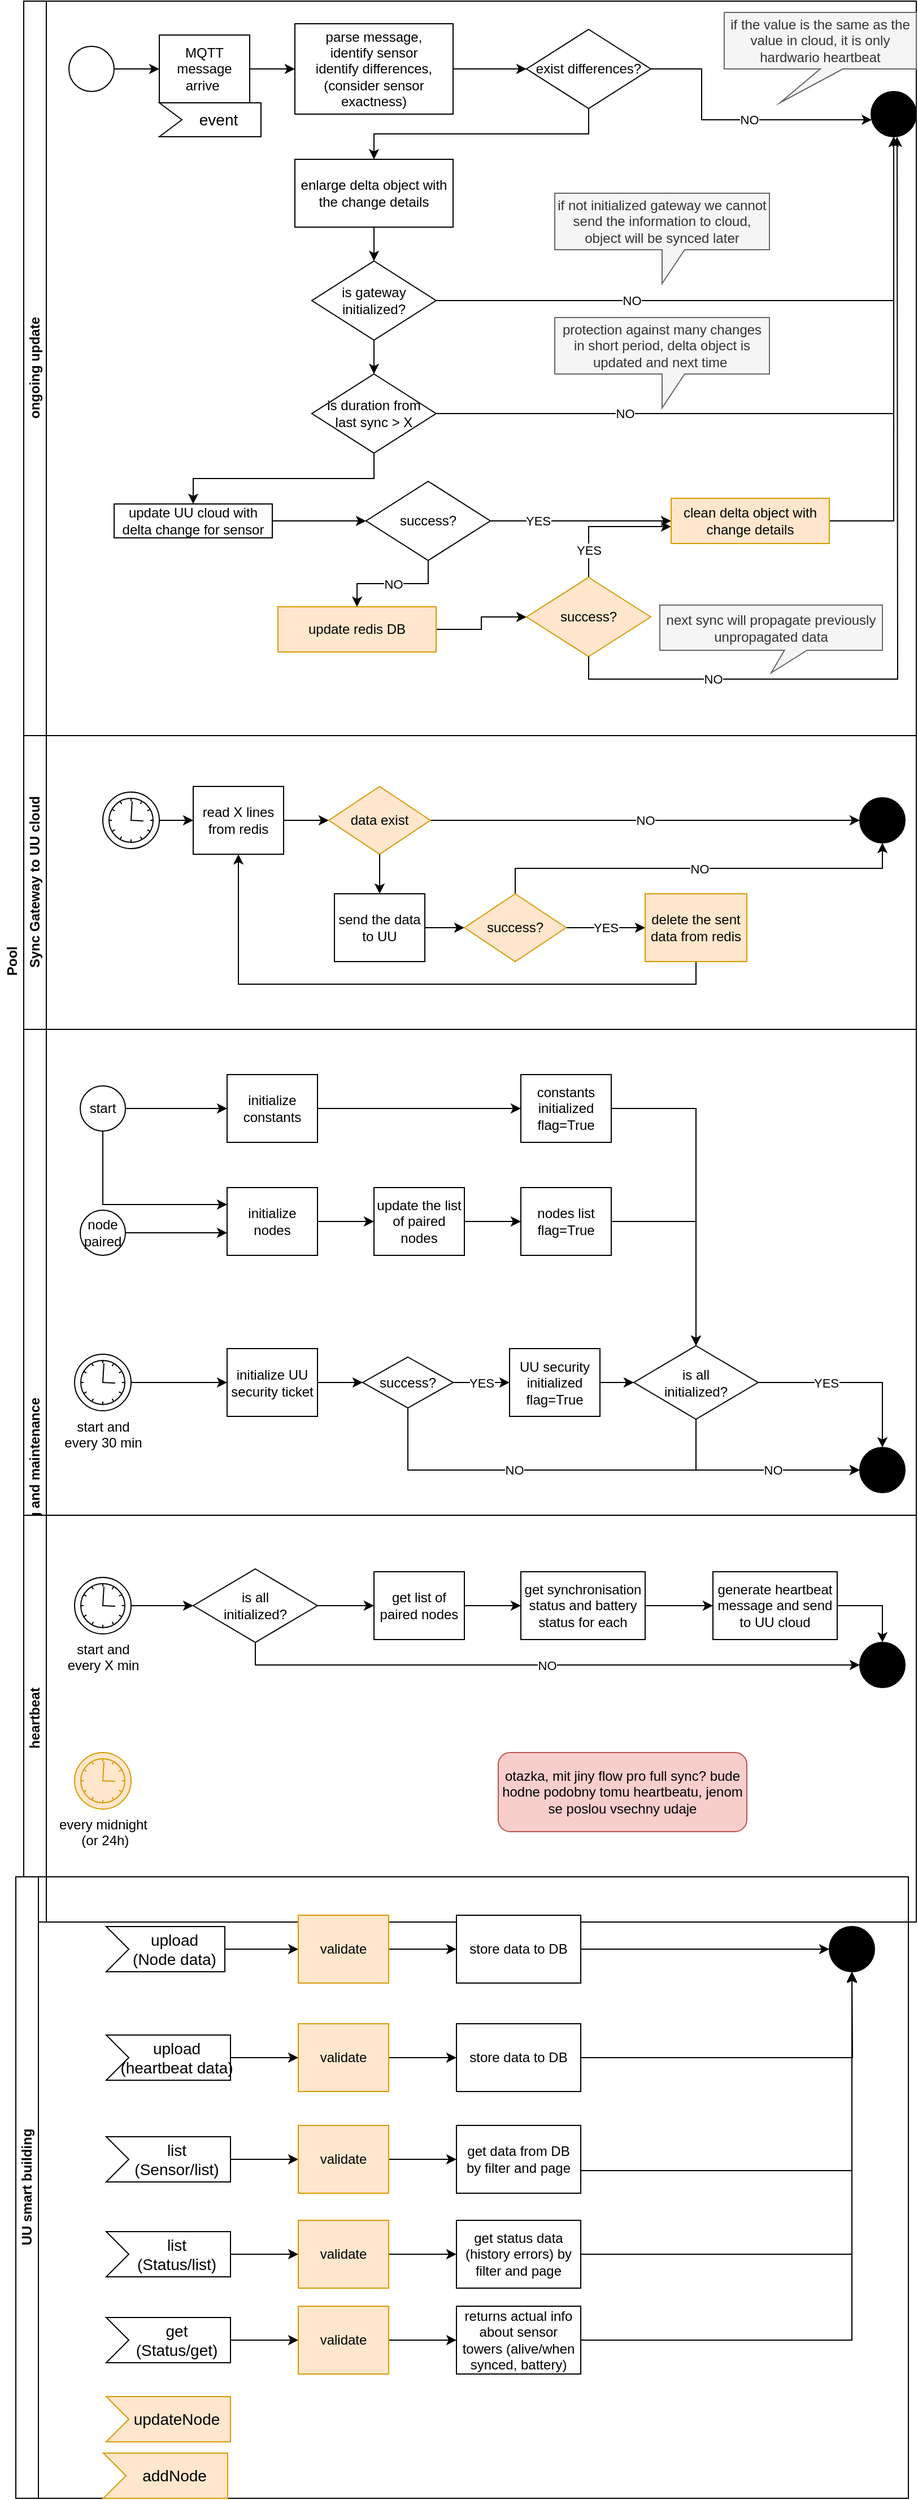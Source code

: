 <mxfile version="14.2.9" type="github">
  <diagram id="prtHgNgQTEPvFCAcTncT" name="Page-1">
    <mxGraphModel dx="1038" dy="523" grid="1" gridSize="10" guides="1" tooltips="1" connect="1" arrows="1" fold="1" page="1" pageScale="1" pageWidth="827" pageHeight="1169" math="0" shadow="0">
      <root>
        <mxCell id="0" />
        <mxCell id="1" parent="0" />
        <mxCell id="dNxyNK7c78bLwvsdeMH5-19" value="Pool" style="swimlane;html=1;childLayout=stackLayout;resizeParent=1;resizeParentMax=0;horizontal=0;startSize=20;horizontalStack=0;strokeColor=#FFFFFF;" parent="1" vertex="1">
          <mxGeometry x="17" y="50" width="810" height="1700" as="geometry" />
        </mxCell>
        <mxCell id="dNxyNK7c78bLwvsdeMH5-20" value="ongoing update" style="swimlane;html=1;startSize=20;horizontal=0;" parent="dNxyNK7c78bLwvsdeMH5-19" vertex="1">
          <mxGeometry x="20" width="790" height="650" as="geometry" />
        </mxCell>
        <mxCell id="dNxyNK7c78bLwvsdeMH5-25" value="" style="edgeStyle=orthogonalEdgeStyle;rounded=0;orthogonalLoop=1;jettySize=auto;html=1;" parent="dNxyNK7c78bLwvsdeMH5-20" source="dNxyNK7c78bLwvsdeMH5-23" target="dNxyNK7c78bLwvsdeMH5-24" edge="1">
          <mxGeometry relative="1" as="geometry" />
        </mxCell>
        <mxCell id="dNxyNK7c78bLwvsdeMH5-23" value="" style="ellipse;whiteSpace=wrap;html=1;" parent="dNxyNK7c78bLwvsdeMH5-20" vertex="1">
          <mxGeometry x="40" y="40" width="40" height="40" as="geometry" />
        </mxCell>
        <mxCell id="5jJIfaY8_o4qzD2Jh06x-11" style="edgeStyle=orthogonalEdgeStyle;rounded=0;orthogonalLoop=1;jettySize=auto;html=1;exitX=1;exitY=0.5;exitDx=0;exitDy=0;entryX=0;entryY=0.5;entryDx=0;entryDy=0;" parent="dNxyNK7c78bLwvsdeMH5-20" source="dNxyNK7c78bLwvsdeMH5-24" target="5jJIfaY8_o4qzD2Jh06x-4" edge="1">
          <mxGeometry relative="1" as="geometry" />
        </mxCell>
        <mxCell id="dNxyNK7c78bLwvsdeMH5-24" value="MQTT message arrive&amp;nbsp;" style="rounded=0;whiteSpace=wrap;html=1;fontFamily=Helvetica;fontSize=12;fontColor=#000000;align=center;" parent="dNxyNK7c78bLwvsdeMH5-20" vertex="1">
          <mxGeometry x="120" y="30" width="80" height="60" as="geometry" />
        </mxCell>
        <mxCell id="dNxyNK7c78bLwvsdeMH5-32" value="" style="ellipse;whiteSpace=wrap;html=1;fillColor=#000000;" parent="dNxyNK7c78bLwvsdeMH5-20" vertex="1">
          <mxGeometry x="750" y="80" width="40" height="40" as="geometry" />
        </mxCell>
        <mxCell id="5jJIfaY8_o4qzD2Jh06x-6" style="edgeStyle=orthogonalEdgeStyle;rounded=0;orthogonalLoop=1;jettySize=auto;html=1;exitX=1;exitY=0.5;exitDx=0;exitDy=0;entryX=0;entryY=0.5;entryDx=0;entryDy=0;" parent="dNxyNK7c78bLwvsdeMH5-20" source="5jJIfaY8_o4qzD2Jh06x-4" target="5jJIfaY8_o4qzD2Jh06x-5" edge="1">
          <mxGeometry relative="1" as="geometry" />
        </mxCell>
        <mxCell id="5jJIfaY8_o4qzD2Jh06x-4" value="parse message, &lt;br&gt;identify sensor&lt;br&gt;identify differences,&lt;br&gt;(consider sensor exactness)" style="rounded=0;whiteSpace=wrap;html=1;fontFamily=Helvetica;fontSize=12;fontColor=#000000;align=center;" parent="dNxyNK7c78bLwvsdeMH5-20" vertex="1">
          <mxGeometry x="240" y="20" width="140" height="80" as="geometry" />
        </mxCell>
        <mxCell id="5jJIfaY8_o4qzD2Jh06x-8" style="edgeStyle=orthogonalEdgeStyle;rounded=0;orthogonalLoop=1;jettySize=auto;html=1;exitX=1;exitY=0.5;exitDx=0;exitDy=0;" parent="dNxyNK7c78bLwvsdeMH5-20" source="5jJIfaY8_o4qzD2Jh06x-5" target="dNxyNK7c78bLwvsdeMH5-32" edge="1">
          <mxGeometry relative="1" as="geometry">
            <Array as="points">
              <mxPoint x="600" y="60" />
              <mxPoint x="600" y="105" />
            </Array>
          </mxGeometry>
        </mxCell>
        <mxCell id="5jJIfaY8_o4qzD2Jh06x-9" value="NO" style="edgeLabel;html=1;align=center;verticalAlign=middle;resizable=0;points=[];" parent="5jJIfaY8_o4qzD2Jh06x-8" vertex="1" connectable="0">
          <mxGeometry x="-0.146" y="-1" relative="1" as="geometry">
            <mxPoint x="29" y="-1" as="offset" />
          </mxGeometry>
        </mxCell>
        <mxCell id="5jJIfaY8_o4qzD2Jh06x-24" style="edgeStyle=orthogonalEdgeStyle;rounded=0;orthogonalLoop=1;jettySize=auto;html=1;exitX=0.5;exitY=1;exitDx=0;exitDy=0;" parent="dNxyNK7c78bLwvsdeMH5-20" source="5jJIfaY8_o4qzD2Jh06x-5" target="5jJIfaY8_o4qzD2Jh06x-23" edge="1">
          <mxGeometry relative="1" as="geometry" />
        </mxCell>
        <mxCell id="5jJIfaY8_o4qzD2Jh06x-5" value="exist differences?" style="rhombus;whiteSpace=wrap;html=1;fontFamily=Helvetica;fontSize=12;fontColor=#000000;align=center;" parent="dNxyNK7c78bLwvsdeMH5-20" vertex="1">
          <mxGeometry x="445" y="25" width="110" height="70" as="geometry" />
        </mxCell>
        <mxCell id="5jJIfaY8_o4qzD2Jh06x-27" style="edgeStyle=orthogonalEdgeStyle;rounded=0;orthogonalLoop=1;jettySize=auto;html=1;exitX=0.5;exitY=1;exitDx=0;exitDy=0;entryX=0.5;entryY=0;entryDx=0;entryDy=0;" parent="dNxyNK7c78bLwvsdeMH5-20" source="5jJIfaY8_o4qzD2Jh06x-23" target="5jJIfaY8_o4qzD2Jh06x-25" edge="1">
          <mxGeometry relative="1" as="geometry" />
        </mxCell>
        <mxCell id="5jJIfaY8_o4qzD2Jh06x-23" value="enlarge delta object with the change details" style="rounded=0;whiteSpace=wrap;html=1;fontFamily=Helvetica;fontSize=12;fontColor=#000000;align=center;" parent="dNxyNK7c78bLwvsdeMH5-20" vertex="1">
          <mxGeometry x="240" y="140" width="140" height="60" as="geometry" />
        </mxCell>
        <mxCell id="5jJIfaY8_o4qzD2Jh06x-26" value="NO" style="edgeStyle=orthogonalEdgeStyle;rounded=0;orthogonalLoop=1;jettySize=auto;html=1;exitX=1;exitY=0.5;exitDx=0;exitDy=0;entryX=0.5;entryY=1;entryDx=0;entryDy=0;" parent="dNxyNK7c78bLwvsdeMH5-20" source="5jJIfaY8_o4qzD2Jh06x-25" target="dNxyNK7c78bLwvsdeMH5-32" edge="1">
          <mxGeometry x="-0.371" relative="1" as="geometry">
            <mxPoint as="offset" />
            <Array as="points">
              <mxPoint x="770" y="265" />
              <mxPoint x="770" y="125" />
            </Array>
          </mxGeometry>
        </mxCell>
        <mxCell id="5jJIfaY8_o4qzD2Jh06x-30" style="edgeStyle=orthogonalEdgeStyle;rounded=0;orthogonalLoop=1;jettySize=auto;html=1;exitX=0.5;exitY=1;exitDx=0;exitDy=0;entryX=0.5;entryY=0;entryDx=0;entryDy=0;" parent="dNxyNK7c78bLwvsdeMH5-20" source="5jJIfaY8_o4qzD2Jh06x-25" target="5jJIfaY8_o4qzD2Jh06x-28" edge="1">
          <mxGeometry relative="1" as="geometry" />
        </mxCell>
        <mxCell id="5jJIfaY8_o4qzD2Jh06x-25" value="is gateway initialized?" style="rhombus;whiteSpace=wrap;html=1;fontFamily=Helvetica;fontSize=12;fontColor=#000000;align=center;" parent="dNxyNK7c78bLwvsdeMH5-20" vertex="1">
          <mxGeometry x="255" y="230" width="110" height="70" as="geometry" />
        </mxCell>
        <mxCell id="5jJIfaY8_o4qzD2Jh06x-29" value="NO" style="edgeStyle=orthogonalEdgeStyle;rounded=0;orthogonalLoop=1;jettySize=auto;html=1;exitX=1;exitY=0.5;exitDx=0;exitDy=0;entryX=0.5;entryY=1;entryDx=0;entryDy=0;" parent="dNxyNK7c78bLwvsdeMH5-20" source="5jJIfaY8_o4qzD2Jh06x-28" target="dNxyNK7c78bLwvsdeMH5-32" edge="1">
          <mxGeometry x="-0.486" relative="1" as="geometry">
            <mxPoint as="offset" />
            <Array as="points">
              <mxPoint x="770" y="365" />
              <mxPoint x="770" y="125" />
            </Array>
          </mxGeometry>
        </mxCell>
        <mxCell id="5jJIfaY8_o4qzD2Jh06x-35" style="edgeStyle=orthogonalEdgeStyle;rounded=0;orthogonalLoop=1;jettySize=auto;html=1;exitX=0.5;exitY=1;exitDx=0;exitDy=0;entryX=0.5;entryY=0;entryDx=0;entryDy=0;" parent="dNxyNK7c78bLwvsdeMH5-20" source="5jJIfaY8_o4qzD2Jh06x-28" target="4CfnA9oRZXm0BefGSMJ0-161" edge="1">
          <mxGeometry relative="1" as="geometry" />
        </mxCell>
        <mxCell id="5jJIfaY8_o4qzD2Jh06x-28" value="is duration from &lt;br&gt;last sync &amp;gt; X" style="rhombus;whiteSpace=wrap;html=1;fontFamily=Helvetica;fontSize=12;fontColor=#000000;align=center;" parent="dNxyNK7c78bLwvsdeMH5-20" vertex="1">
          <mxGeometry x="255" y="330" width="110" height="70" as="geometry" />
        </mxCell>
        <mxCell id="5jJIfaY8_o4qzD2Jh06x-31" value="if not initialized gateway we cannot send the information to cloud, object will be synced later" style="shape=callout;whiteSpace=wrap;html=1;perimeter=calloutPerimeter;fillColor=#f5f5f5;strokeColor=#666666;fontColor=#333333;" parent="dNxyNK7c78bLwvsdeMH5-20" vertex="1">
          <mxGeometry x="470" y="170" width="190" height="80" as="geometry" />
        </mxCell>
        <mxCell id="5jJIfaY8_o4qzD2Jh06x-32" value="if the value is the same as the value in cloud, it is only hardwario heartbeat" style="shape=callout;whiteSpace=wrap;html=1;perimeter=calloutPerimeter;fillColor=#f5f5f5;position2=0.29;strokeColor=#666666;fontColor=#333333;" parent="dNxyNK7c78bLwvsdeMH5-20" vertex="1">
          <mxGeometry x="620" y="10" width="170" height="80" as="geometry" />
        </mxCell>
        <mxCell id="5jJIfaY8_o4qzD2Jh06x-33" value="protection against many changes in short period, delta object is updated and next time&amp;nbsp;" style="shape=callout;whiteSpace=wrap;html=1;perimeter=calloutPerimeter;fillColor=#f5f5f5;strokeColor=#666666;fontColor=#333333;" parent="dNxyNK7c78bLwvsdeMH5-20" vertex="1">
          <mxGeometry x="470" y="280" width="190" height="80" as="geometry" />
        </mxCell>
        <mxCell id="4CfnA9oRZXm0BefGSMJ0-2" style="edgeStyle=orthogonalEdgeStyle;rounded=0;orthogonalLoop=1;jettySize=auto;html=1;exitX=1;exitY=0.5;exitDx=0;exitDy=0;entryX=0;entryY=0.5;entryDx=0;entryDy=0;" edge="1" parent="dNxyNK7c78bLwvsdeMH5-20" source="5jJIfaY8_o4qzD2Jh06x-34" target="4CfnA9oRZXm0BefGSMJ0-1">
          <mxGeometry relative="1" as="geometry" />
        </mxCell>
        <mxCell id="5jJIfaY8_o4qzD2Jh06x-34" value="update redis DB" style="rounded=0;whiteSpace=wrap;html=1;fontFamily=Helvetica;fontSize=12;align=center;fillColor=#ffe6cc;strokeColor=#d79b00;" parent="dNxyNK7c78bLwvsdeMH5-20" vertex="1">
          <mxGeometry x="225" y="536" width="140" height="40" as="geometry" />
        </mxCell>
        <mxCell id="4CfnA9oRZXm0BefGSMJ0-7" value="YES" style="edgeStyle=orthogonalEdgeStyle;rounded=0;orthogonalLoop=1;jettySize=auto;html=1;exitX=0.5;exitY=1;exitDx=0;exitDy=0;" edge="1" parent="dNxyNK7c78bLwvsdeMH5-20" source="4CfnA9oRZXm0BefGSMJ0-1" target="4CfnA9oRZXm0BefGSMJ0-4">
          <mxGeometry relative="1" as="geometry">
            <Array as="points">
              <mxPoint x="500" y="465" />
            </Array>
          </mxGeometry>
        </mxCell>
        <mxCell id="4CfnA9oRZXm0BefGSMJ0-1" value="success?" style="rhombus;whiteSpace=wrap;html=1;fontFamily=Helvetica;fontSize=12;align=center;fillColor=#ffe6cc;strokeColor=#d79b00;" vertex="1" parent="dNxyNK7c78bLwvsdeMH5-20">
          <mxGeometry x="445" y="510" width="110" height="70" as="geometry" />
        </mxCell>
        <mxCell id="4CfnA9oRZXm0BefGSMJ0-125" value="event" style="html=1;shape=mxgraph.infographic.ribbonSimple;notch1=20;notch2=0;align=center;verticalAlign=middle;fontSize=14;fontStyle=0;fillColor=#FFFFFF;flipH=0;spacingRight=0;spacingLeft=14;" vertex="1" parent="dNxyNK7c78bLwvsdeMH5-20">
          <mxGeometry x="120" y="90" width="90" height="30" as="geometry" />
        </mxCell>
        <mxCell id="4CfnA9oRZXm0BefGSMJ0-164" style="edgeStyle=orthogonalEdgeStyle;rounded=0;orthogonalLoop=1;jettySize=auto;html=1;exitX=1;exitY=0.5;exitDx=0;exitDy=0;" edge="1" parent="dNxyNK7c78bLwvsdeMH5-20" source="4CfnA9oRZXm0BefGSMJ0-161" target="4CfnA9oRZXm0BefGSMJ0-162">
          <mxGeometry relative="1" as="geometry" />
        </mxCell>
        <mxCell id="4CfnA9oRZXm0BefGSMJ0-161" value="update UU cloud with delta change for sensor" style="rounded=0;whiteSpace=wrap;html=1;fontFamily=Helvetica;fontSize=12;fontColor=#000000;align=center;" vertex="1" parent="dNxyNK7c78bLwvsdeMH5-20">
          <mxGeometry x="80" y="445" width="140" height="30" as="geometry" />
        </mxCell>
        <mxCell id="4CfnA9oRZXm0BefGSMJ0-165" value="NO" style="edgeStyle=orthogonalEdgeStyle;rounded=0;orthogonalLoop=1;jettySize=auto;html=1;exitX=0.5;exitY=1;exitDx=0;exitDy=0;entryX=0.5;entryY=0;entryDx=0;entryDy=0;" edge="1" parent="dNxyNK7c78bLwvsdeMH5-20" source="4CfnA9oRZXm0BefGSMJ0-162" target="5jJIfaY8_o4qzD2Jh06x-34">
          <mxGeometry relative="1" as="geometry" />
        </mxCell>
        <mxCell id="4CfnA9oRZXm0BefGSMJ0-162" value="success?" style="rhombus;whiteSpace=wrap;html=1;fontFamily=Helvetica;fontSize=12;align=center;" vertex="1" parent="dNxyNK7c78bLwvsdeMH5-20">
          <mxGeometry x="303" y="425" width="110" height="70" as="geometry" />
        </mxCell>
        <mxCell id="4CfnA9oRZXm0BefGSMJ0-167" style="edgeStyle=orthogonalEdgeStyle;rounded=0;orthogonalLoop=1;jettySize=auto;html=1;exitX=1;exitY=0.5;exitDx=0;exitDy=0;entryX=0.5;entryY=1;entryDx=0;entryDy=0;" edge="1" parent="dNxyNK7c78bLwvsdeMH5-20" source="4CfnA9oRZXm0BefGSMJ0-4" target="dNxyNK7c78bLwvsdeMH5-32">
          <mxGeometry relative="1" as="geometry" />
        </mxCell>
        <mxCell id="4CfnA9oRZXm0BefGSMJ0-4" value="clean delta object with change details" style="rounded=0;whiteSpace=wrap;html=1;fontFamily=Helvetica;fontSize=12;align=center;fillColor=#ffe6cc;strokeColor=#d79b00;" vertex="1" parent="dNxyNK7c78bLwvsdeMH5-20">
          <mxGeometry x="573" y="440" width="140" height="40" as="geometry" />
        </mxCell>
        <mxCell id="4CfnA9oRZXm0BefGSMJ0-166" value="YES" style="edgeStyle=orthogonalEdgeStyle;rounded=0;orthogonalLoop=1;jettySize=auto;html=1;exitX=1;exitY=0.5;exitDx=0;exitDy=0;" edge="1" parent="dNxyNK7c78bLwvsdeMH5-20" source="4CfnA9oRZXm0BefGSMJ0-162" target="4CfnA9oRZXm0BefGSMJ0-4">
          <mxGeometry x="-0.479" relative="1" as="geometry">
            <mxPoint x="469" y="465" as="sourcePoint" />
            <mxPoint x="800" y="140" as="targetPoint" />
            <mxPoint as="offset" />
          </mxGeometry>
        </mxCell>
        <mxCell id="4CfnA9oRZXm0BefGSMJ0-169" value="next sync will propagate previously unpropagated data" style="shape=callout;whiteSpace=wrap;html=1;perimeter=calloutPerimeter;fillColor=#f5f5f5;strokeColor=#666666;fontColor=#333333;size=20;position=0.56;" vertex="1" parent="dNxyNK7c78bLwvsdeMH5-20">
          <mxGeometry x="563" y="534.5" width="197" height="60" as="geometry" />
        </mxCell>
        <mxCell id="dNxyNK7c78bLwvsdeMH5-21" value="Sync Gateway to UU cloud" style="swimlane;html=1;startSize=20;horizontal=0;" parent="dNxyNK7c78bLwvsdeMH5-19" vertex="1">
          <mxGeometry x="20" y="650" width="790" height="260" as="geometry" />
        </mxCell>
        <mxCell id="dNxyNK7c78bLwvsdeMH5-29" value="" style="edgeStyle=orthogonalEdgeStyle;rounded=0;orthogonalLoop=1;jettySize=auto;html=1;endArrow=classic;endFill=1;" parent="dNxyNK7c78bLwvsdeMH5-21" source="dNxyNK7c78bLwvsdeMH5-26" target="dNxyNK7c78bLwvsdeMH5-28" edge="1">
          <mxGeometry relative="1" as="geometry" />
        </mxCell>
        <mxCell id="dNxyNK7c78bLwvsdeMH5-26" value="read X lines from redis" style="rounded=0;whiteSpace=wrap;html=1;fontFamily=Helvetica;fontSize=12;fontColor=#000000;align=center;" parent="dNxyNK7c78bLwvsdeMH5-21" vertex="1">
          <mxGeometry x="150" y="45" width="80" height="60" as="geometry" />
        </mxCell>
        <mxCell id="5jJIfaY8_o4qzD2Jh06x-41" value="NO" style="edgeStyle=orthogonalEdgeStyle;rounded=0;orthogonalLoop=1;jettySize=auto;html=1;entryX=0;entryY=0.5;entryDx=0;entryDy=0;" parent="dNxyNK7c78bLwvsdeMH5-21" source="dNxyNK7c78bLwvsdeMH5-28" target="5jJIfaY8_o4qzD2Jh06x-40" edge="1">
          <mxGeometry relative="1" as="geometry" />
        </mxCell>
        <mxCell id="dNxyNK7c78bLwvsdeMH5-28" value="data exist" style="rhombus;whiteSpace=wrap;html=1;fontFamily=Helvetica;fontSize=12;align=center;fillColor=#ffe6cc;strokeColor=#d79b00;" parent="dNxyNK7c78bLwvsdeMH5-21" vertex="1">
          <mxGeometry x="270" y="45" width="90" height="60" as="geometry" />
        </mxCell>
        <mxCell id="5jJIfaY8_o4qzD2Jh06x-43" style="edgeStyle=orthogonalEdgeStyle;rounded=0;orthogonalLoop=1;jettySize=auto;html=1;exitX=1;exitY=0.5;exitDx=0;exitDy=0;" parent="dNxyNK7c78bLwvsdeMH5-21" source="dNxyNK7c78bLwvsdeMH5-30" target="5jJIfaY8_o4qzD2Jh06x-42" edge="1">
          <mxGeometry relative="1" as="geometry" />
        </mxCell>
        <mxCell id="dNxyNK7c78bLwvsdeMH5-30" value="send the data to UU" style="rounded=0;whiteSpace=wrap;html=1;fontFamily=Helvetica;fontSize=12;fontColor=#000000;align=center;" parent="dNxyNK7c78bLwvsdeMH5-21" vertex="1">
          <mxGeometry x="275" y="140" width="80" height="60" as="geometry" />
        </mxCell>
        <mxCell id="dNxyNK7c78bLwvsdeMH5-31" style="edgeStyle=orthogonalEdgeStyle;rounded=0;orthogonalLoop=1;jettySize=auto;html=1;endArrow=classic;endFill=1;" parent="dNxyNK7c78bLwvsdeMH5-21" source="dNxyNK7c78bLwvsdeMH5-28" target="dNxyNK7c78bLwvsdeMH5-30" edge="1">
          <mxGeometry relative="1" as="geometry" />
        </mxCell>
        <mxCell id="5jJIfaY8_o4qzD2Jh06x-38" style="edgeStyle=orthogonalEdgeStyle;rounded=0;orthogonalLoop=1;jettySize=auto;html=1;exitX=1;exitY=0.5;exitDx=0;exitDy=0;entryX=0;entryY=0.5;entryDx=0;entryDy=0;" parent="dNxyNK7c78bLwvsdeMH5-21" source="5jJIfaY8_o4qzD2Jh06x-37" target="dNxyNK7c78bLwvsdeMH5-26" edge="1">
          <mxGeometry relative="1" as="geometry" />
        </mxCell>
        <mxCell id="5jJIfaY8_o4qzD2Jh06x-37" value="" style="shape=mxgraph.bpmn.shape;html=1;verticalLabelPosition=bottom;labelBackgroundColor=#ffffff;verticalAlign=top;align=center;perimeter=ellipsePerimeter;outlineConnect=0;outline=standard;symbol=timer;fillColor=none;" parent="dNxyNK7c78bLwvsdeMH5-21" vertex="1">
          <mxGeometry x="70" y="50" width="50" height="50" as="geometry" />
        </mxCell>
        <mxCell id="5jJIfaY8_o4qzD2Jh06x-40" value="" style="ellipse;whiteSpace=wrap;html=1;fillColor=#000000;" parent="dNxyNK7c78bLwvsdeMH5-21" vertex="1">
          <mxGeometry x="740" y="55" width="40" height="40" as="geometry" />
        </mxCell>
        <mxCell id="5jJIfaY8_o4qzD2Jh06x-45" value="YES" style="edgeStyle=orthogonalEdgeStyle;rounded=0;orthogonalLoop=1;jettySize=auto;html=1;exitX=1;exitY=0.5;exitDx=0;exitDy=0;" parent="dNxyNK7c78bLwvsdeMH5-21" source="5jJIfaY8_o4qzD2Jh06x-42" target="5jJIfaY8_o4qzD2Jh06x-44" edge="1">
          <mxGeometry relative="1" as="geometry" />
        </mxCell>
        <mxCell id="5jJIfaY8_o4qzD2Jh06x-47" value="NO" style="edgeStyle=orthogonalEdgeStyle;rounded=0;orthogonalLoop=1;jettySize=auto;html=1;exitX=0.5;exitY=0;exitDx=0;exitDy=0;" parent="dNxyNK7c78bLwvsdeMH5-21" source="5jJIfaY8_o4qzD2Jh06x-42" target="5jJIfaY8_o4qzD2Jh06x-40" edge="1">
          <mxGeometry relative="1" as="geometry" />
        </mxCell>
        <mxCell id="5jJIfaY8_o4qzD2Jh06x-42" value="success?" style="rhombus;whiteSpace=wrap;html=1;fontFamily=Helvetica;fontSize=12;align=center;fillColor=#ffe6cc;strokeColor=#d79b00;" parent="dNxyNK7c78bLwvsdeMH5-21" vertex="1">
          <mxGeometry x="390" y="140" width="90" height="60" as="geometry" />
        </mxCell>
        <mxCell id="5jJIfaY8_o4qzD2Jh06x-46" style="edgeStyle=orthogonalEdgeStyle;rounded=0;orthogonalLoop=1;jettySize=auto;html=1;exitX=0.5;exitY=1;exitDx=0;exitDy=0;entryX=0.5;entryY=1;entryDx=0;entryDy=0;" parent="dNxyNK7c78bLwvsdeMH5-21" source="5jJIfaY8_o4qzD2Jh06x-44" target="dNxyNK7c78bLwvsdeMH5-26" edge="1">
          <mxGeometry relative="1" as="geometry" />
        </mxCell>
        <mxCell id="5jJIfaY8_o4qzD2Jh06x-44" value="delete the sent data from redis" style="rounded=0;whiteSpace=wrap;html=1;fontFamily=Helvetica;fontSize=12;align=center;fillColor=#ffe6cc;strokeColor=#d79b00;" parent="dNxyNK7c78bLwvsdeMH5-21" vertex="1">
          <mxGeometry x="550" y="140" width="90" height="60" as="geometry" />
        </mxCell>
        <mxCell id="dNxyNK7c78bLwvsdeMH5-22" value="config and maintenance" style="swimlane;html=1;startSize=20;horizontal=0;" parent="dNxyNK7c78bLwvsdeMH5-19" vertex="1">
          <mxGeometry x="20" y="910" width="790" height="790" as="geometry" />
        </mxCell>
        <mxCell id="dNxyNK7c78bLwvsdeMH5-37" value="" style="edgeStyle=orthogonalEdgeStyle;rounded=0;orthogonalLoop=1;jettySize=auto;html=1;endArrow=classic;endFill=1;" parent="dNxyNK7c78bLwvsdeMH5-22" source="dNxyNK7c78bLwvsdeMH5-34" target="dNxyNK7c78bLwvsdeMH5-36" edge="1">
          <mxGeometry relative="1" as="geometry" />
        </mxCell>
        <mxCell id="dNxyNK7c78bLwvsdeMH5-34" value="initialize UU security ticket" style="rounded=0;whiteSpace=wrap;html=1;fontFamily=Helvetica;fontSize=12;fontColor=#000000;align=center;" parent="dNxyNK7c78bLwvsdeMH5-22" vertex="1">
          <mxGeometry x="180" y="282.5" width="80" height="60" as="geometry" />
        </mxCell>
        <mxCell id="5jJIfaY8_o4qzD2Jh06x-51" value="YES" style="edgeStyle=orthogonalEdgeStyle;rounded=0;orthogonalLoop=1;jettySize=auto;html=1;exitX=1;exitY=0.5;exitDx=0;exitDy=0;entryX=0;entryY=0.5;entryDx=0;entryDy=0;" parent="dNxyNK7c78bLwvsdeMH5-22" source="dNxyNK7c78bLwvsdeMH5-36" target="5jJIfaY8_o4qzD2Jh06x-50" edge="1">
          <mxGeometry relative="1" as="geometry" />
        </mxCell>
        <mxCell id="5jJIfaY8_o4qzD2Jh06x-60" value="NO" style="edgeStyle=orthogonalEdgeStyle;rounded=0;orthogonalLoop=1;jettySize=auto;html=1;exitX=0.5;exitY=1;exitDx=0;exitDy=0;entryX=0;entryY=0.5;entryDx=0;entryDy=0;" parent="dNxyNK7c78bLwvsdeMH5-22" source="dNxyNK7c78bLwvsdeMH5-36" target="5jJIfaY8_o4qzD2Jh06x-57" edge="1">
          <mxGeometry x="-0.346" relative="1" as="geometry">
            <Array as="points">
              <mxPoint x="340" y="390" />
            </Array>
            <mxPoint as="offset" />
            <mxPoint x="810" y="390" as="targetPoint" />
          </mxGeometry>
        </mxCell>
        <mxCell id="dNxyNK7c78bLwvsdeMH5-36" value="success?" style="rhombus;whiteSpace=wrap;html=1;fontFamily=Helvetica;fontSize=12;fontColor=#000000;align=center;" parent="dNxyNK7c78bLwvsdeMH5-22" vertex="1">
          <mxGeometry x="300" y="290" width="80" height="45" as="geometry" />
        </mxCell>
        <mxCell id="5jJIfaY8_o4qzD2Jh06x-49" style="edgeStyle=orthogonalEdgeStyle;rounded=0;orthogonalLoop=1;jettySize=auto;html=1;exitX=1;exitY=0.5;exitDx=0;exitDy=0;entryX=0;entryY=0.5;entryDx=0;entryDy=0;" parent="dNxyNK7c78bLwvsdeMH5-22" source="5jJIfaY8_o4qzD2Jh06x-48" target="dNxyNK7c78bLwvsdeMH5-34" edge="1">
          <mxGeometry relative="1" as="geometry" />
        </mxCell>
        <mxCell id="5jJIfaY8_o4qzD2Jh06x-48" value="start and &lt;br&gt;every 30 min" style="shape=mxgraph.bpmn.shape;html=1;verticalLabelPosition=bottom;labelBackgroundColor=#ffffff;verticalAlign=top;align=center;perimeter=ellipsePerimeter;outlineConnect=0;outline=standard;symbol=timer;fillColor=none;" parent="dNxyNK7c78bLwvsdeMH5-22" vertex="1">
          <mxGeometry x="45" y="287.5" width="50" height="50" as="geometry" />
        </mxCell>
        <mxCell id="5jJIfaY8_o4qzD2Jh06x-53" style="edgeStyle=orthogonalEdgeStyle;rounded=0;orthogonalLoop=1;jettySize=auto;html=1;exitX=1;exitY=0.5;exitDx=0;exitDy=0;entryX=0;entryY=0.5;entryDx=0;entryDy=0;" parent="dNxyNK7c78bLwvsdeMH5-22" source="5jJIfaY8_o4qzD2Jh06x-50" target="5jJIfaY8_o4qzD2Jh06x-52" edge="1">
          <mxGeometry relative="1" as="geometry" />
        </mxCell>
        <mxCell id="5jJIfaY8_o4qzD2Jh06x-50" value="UU security initialized flag=True" style="rounded=0;whiteSpace=wrap;html=1;fontFamily=Helvetica;fontSize=12;fontColor=#000000;align=center;" parent="dNxyNK7c78bLwvsdeMH5-22" vertex="1">
          <mxGeometry x="430" y="282.5" width="80" height="60" as="geometry" />
        </mxCell>
        <mxCell id="5jJIfaY8_o4qzD2Jh06x-55" value="YES" style="edgeStyle=orthogonalEdgeStyle;rounded=0;orthogonalLoop=1;jettySize=auto;html=1;exitX=1;exitY=0.5;exitDx=0;exitDy=0;entryX=0.5;entryY=0;entryDx=0;entryDy=0;" parent="dNxyNK7c78bLwvsdeMH5-22" source="5jJIfaY8_o4qzD2Jh06x-52" target="5jJIfaY8_o4qzD2Jh06x-57" edge="1">
          <mxGeometry x="-0.273" relative="1" as="geometry">
            <mxPoint x="720" y="312.5" as="targetPoint" />
            <mxPoint x="-1" as="offset" />
          </mxGeometry>
        </mxCell>
        <mxCell id="5jJIfaY8_o4qzD2Jh06x-52" value="is all &lt;br&gt;initialized?" style="rhombus;whiteSpace=wrap;html=1;fontFamily=Helvetica;fontSize=12;fontColor=#000000;align=center;" parent="dNxyNK7c78bLwvsdeMH5-22" vertex="1">
          <mxGeometry x="540" y="280" width="110" height="65" as="geometry" />
        </mxCell>
        <mxCell id="5jJIfaY8_o4qzD2Jh06x-57" value="" style="ellipse;whiteSpace=wrap;html=1;fillColor=#000000;" parent="dNxyNK7c78bLwvsdeMH5-22" vertex="1">
          <mxGeometry x="740" y="370" width="40" height="40" as="geometry" />
        </mxCell>
        <mxCell id="5jJIfaY8_o4qzD2Jh06x-64" style="edgeStyle=orthogonalEdgeStyle;rounded=0;orthogonalLoop=1;jettySize=auto;html=1;exitX=1;exitY=0.5;exitDx=0;exitDy=0;" parent="dNxyNK7c78bLwvsdeMH5-22" source="5jJIfaY8_o4qzD2Jh06x-61" target="5jJIfaY8_o4qzD2Jh06x-63" edge="1">
          <mxGeometry relative="1" as="geometry" />
        </mxCell>
        <mxCell id="4CfnA9oRZXm0BefGSMJ0-11" style="edgeStyle=orthogonalEdgeStyle;rounded=0;orthogonalLoop=1;jettySize=auto;html=1;exitX=0.5;exitY=1;exitDx=0;exitDy=0;entryX=0;entryY=0.25;entryDx=0;entryDy=0;" edge="1" parent="dNxyNK7c78bLwvsdeMH5-22" source="5jJIfaY8_o4qzD2Jh06x-61" target="5jJIfaY8_o4qzD2Jh06x-71">
          <mxGeometry relative="1" as="geometry" />
        </mxCell>
        <mxCell id="5jJIfaY8_o4qzD2Jh06x-61" value="start" style="ellipse;whiteSpace=wrap;html=1;" parent="dNxyNK7c78bLwvsdeMH5-22" vertex="1">
          <mxGeometry x="50" y="50" width="40" height="40" as="geometry" />
        </mxCell>
        <mxCell id="5jJIfaY8_o4qzD2Jh06x-66" style="edgeStyle=orthogonalEdgeStyle;rounded=0;orthogonalLoop=1;jettySize=auto;html=1;exitX=1;exitY=0.5;exitDx=0;exitDy=0;" parent="dNxyNK7c78bLwvsdeMH5-22" source="5jJIfaY8_o4qzD2Jh06x-63" target="5jJIfaY8_o4qzD2Jh06x-65" edge="1">
          <mxGeometry relative="1" as="geometry" />
        </mxCell>
        <mxCell id="5jJIfaY8_o4qzD2Jh06x-63" value="initialize constants" style="rounded=0;whiteSpace=wrap;html=1;fontFamily=Helvetica;fontSize=12;fontColor=#000000;align=center;" parent="dNxyNK7c78bLwvsdeMH5-22" vertex="1">
          <mxGeometry x="180" y="40" width="80" height="60" as="geometry" />
        </mxCell>
        <mxCell id="5jJIfaY8_o4qzD2Jh06x-68" style="edgeStyle=orthogonalEdgeStyle;rounded=0;orthogonalLoop=1;jettySize=auto;html=1;exitX=1;exitY=0.5;exitDx=0;exitDy=0;" parent="dNxyNK7c78bLwvsdeMH5-22" source="5jJIfaY8_o4qzD2Jh06x-65" target="5jJIfaY8_o4qzD2Jh06x-52" edge="1">
          <mxGeometry relative="1" as="geometry">
            <mxPoint x="550" y="70" as="targetPoint" />
          </mxGeometry>
        </mxCell>
        <mxCell id="5jJIfaY8_o4qzD2Jh06x-65" value="constants initialized flag=True" style="rounded=0;whiteSpace=wrap;html=1;fontFamily=Helvetica;fontSize=12;fontColor=#000000;align=center;" parent="dNxyNK7c78bLwvsdeMH5-22" vertex="1">
          <mxGeometry x="440" y="40" width="80" height="60" as="geometry" />
        </mxCell>
        <mxCell id="5jJIfaY8_o4qzD2Jh06x-74" style="edgeStyle=orthogonalEdgeStyle;rounded=0;orthogonalLoop=1;jettySize=auto;html=1;exitX=1;exitY=0.5;exitDx=0;exitDy=0;entryX=0;entryY=0.5;entryDx=0;entryDy=0;" parent="dNxyNK7c78bLwvsdeMH5-22" source="5jJIfaY8_o4qzD2Jh06x-71" target="5jJIfaY8_o4qzD2Jh06x-73" edge="1">
          <mxGeometry relative="1" as="geometry" />
        </mxCell>
        <mxCell id="5jJIfaY8_o4qzD2Jh06x-71" value="initialize nodes" style="rounded=0;whiteSpace=wrap;html=1;fontFamily=Helvetica;fontSize=12;fontColor=#000000;align=center;" parent="dNxyNK7c78bLwvsdeMH5-22" vertex="1">
          <mxGeometry x="180" y="140" width="80" height="60" as="geometry" />
        </mxCell>
        <mxCell id="5jJIfaY8_o4qzD2Jh06x-76" style="edgeStyle=orthogonalEdgeStyle;rounded=0;orthogonalLoop=1;jettySize=auto;html=1;entryX=0;entryY=0.5;entryDx=0;entryDy=0;" parent="dNxyNK7c78bLwvsdeMH5-22" source="5jJIfaY8_o4qzD2Jh06x-73" target="5jJIfaY8_o4qzD2Jh06x-75" edge="1">
          <mxGeometry relative="1" as="geometry" />
        </mxCell>
        <mxCell id="5jJIfaY8_o4qzD2Jh06x-73" value="update the list of paired nodes" style="rounded=0;whiteSpace=wrap;html=1;fontFamily=Helvetica;fontSize=12;fontColor=#000000;align=center;" parent="dNxyNK7c78bLwvsdeMH5-22" vertex="1">
          <mxGeometry x="310" y="140" width="80" height="60" as="geometry" />
        </mxCell>
        <mxCell id="5jJIfaY8_o4qzD2Jh06x-77" style="edgeStyle=orthogonalEdgeStyle;rounded=0;orthogonalLoop=1;jettySize=auto;html=1;entryX=0.5;entryY=0;entryDx=0;entryDy=0;" parent="dNxyNK7c78bLwvsdeMH5-22" source="5jJIfaY8_o4qzD2Jh06x-75" target="5jJIfaY8_o4qzD2Jh06x-52" edge="1">
          <mxGeometry relative="1" as="geometry" />
        </mxCell>
        <mxCell id="5jJIfaY8_o4qzD2Jh06x-75" value="nodes list flag=True" style="rounded=0;whiteSpace=wrap;html=1;fontFamily=Helvetica;fontSize=12;fontColor=#000000;align=center;" parent="dNxyNK7c78bLwvsdeMH5-22" vertex="1">
          <mxGeometry x="440" y="140" width="80" height="60" as="geometry" />
        </mxCell>
        <mxCell id="5jJIfaY8_o4qzD2Jh06x-79" style="edgeStyle=orthogonalEdgeStyle;rounded=0;orthogonalLoop=1;jettySize=auto;html=1;" parent="dNxyNK7c78bLwvsdeMH5-22" source="5jJIfaY8_o4qzD2Jh06x-78" target="5jJIfaY8_o4qzD2Jh06x-71" edge="1">
          <mxGeometry relative="1" as="geometry">
            <Array as="points">
              <mxPoint x="160" y="180" />
              <mxPoint x="160" y="180" />
            </Array>
          </mxGeometry>
        </mxCell>
        <mxCell id="5jJIfaY8_o4qzD2Jh06x-78" value="node paired" style="ellipse;whiteSpace=wrap;html=1;" parent="dNxyNK7c78bLwvsdeMH5-22" vertex="1">
          <mxGeometry x="50" y="160" width="40" height="40" as="geometry" />
        </mxCell>
        <mxCell id="5jJIfaY8_o4qzD2Jh06x-59" value="NO" style="edgeStyle=orthogonalEdgeStyle;rounded=0;orthogonalLoop=1;jettySize=auto;html=1;exitX=0.5;exitY=1;exitDx=0;exitDy=0;entryX=0;entryY=0.5;entryDx=0;entryDy=0;" parent="dNxyNK7c78bLwvsdeMH5-22" source="5jJIfaY8_o4qzD2Jh06x-52" target="5jJIfaY8_o4qzD2Jh06x-57" edge="1">
          <mxGeometry x="0.185" relative="1" as="geometry">
            <mxPoint x="810" y="390" as="targetPoint" />
            <Array as="points">
              <mxPoint x="595" y="390" />
            </Array>
            <mxPoint as="offset" />
          </mxGeometry>
        </mxCell>
        <mxCell id="5jJIfaY8_o4qzD2Jh06x-89" style="edgeStyle=orthogonalEdgeStyle;rounded=0;orthogonalLoop=1;jettySize=auto;html=1;exitX=1;exitY=0.5;exitDx=0;exitDy=0;" parent="dNxyNK7c78bLwvsdeMH5-22" source="5jJIfaY8_o4qzD2Jh06x-86" edge="1">
          <mxGeometry relative="1" as="geometry">
            <mxPoint x="610" y="442.5" as="targetPoint" />
          </mxGeometry>
        </mxCell>
        <mxCell id="4CfnA9oRZXm0BefGSMJ0-12" value="heartbeat" style="swimlane;html=1;startSize=20;horizontal=0;" vertex="1" parent="dNxyNK7c78bLwvsdeMH5-22">
          <mxGeometry y="430" width="790" height="360" as="geometry" />
        </mxCell>
        <mxCell id="4CfnA9oRZXm0BefGSMJ0-26" value="" style="ellipse;whiteSpace=wrap;html=1;fillColor=#000000;" vertex="1" parent="4CfnA9oRZXm0BefGSMJ0-12">
          <mxGeometry x="740" y="112.5" width="40" height="40" as="geometry" />
        </mxCell>
        <mxCell id="4CfnA9oRZXm0BefGSMJ0-42" style="edgeStyle=orthogonalEdgeStyle;rounded=0;orthogonalLoop=1;jettySize=auto;html=1;exitX=1;exitY=0.5;exitDx=0;exitDy=0;entryX=0;entryY=0.5;entryDx=0;entryDy=0;" edge="1" parent="4CfnA9oRZXm0BefGSMJ0-12" source="4CfnA9oRZXm0BefGSMJ0-43" target="4CfnA9oRZXm0BefGSMJ0-48">
          <mxGeometry relative="1" as="geometry" />
        </mxCell>
        <mxCell id="4CfnA9oRZXm0BefGSMJ0-43" value="start and &lt;br&gt;every X min" style="shape=mxgraph.bpmn.shape;html=1;verticalLabelPosition=bottom;labelBackgroundColor=#ffffff;verticalAlign=top;align=center;perimeter=ellipsePerimeter;outlineConnect=0;outline=standard;symbol=timer;fillColor=none;" vertex="1" parent="4CfnA9oRZXm0BefGSMJ0-12">
          <mxGeometry x="45" y="55" width="50" height="50" as="geometry" />
        </mxCell>
        <mxCell id="4CfnA9oRZXm0BefGSMJ0-44" style="edgeStyle=orthogonalEdgeStyle;rounded=0;orthogonalLoop=1;jettySize=auto;html=1;exitX=1;exitY=0.5;exitDx=0;exitDy=0;entryX=0;entryY=0.5;entryDx=0;entryDy=0;" edge="1" parent="4CfnA9oRZXm0BefGSMJ0-12" source="4CfnA9oRZXm0BefGSMJ0-45" target="4CfnA9oRZXm0BefGSMJ0-51">
          <mxGeometry relative="1" as="geometry" />
        </mxCell>
        <mxCell id="4CfnA9oRZXm0BefGSMJ0-45" value="get list of paired nodes" style="rounded=0;whiteSpace=wrap;html=1;fontFamily=Helvetica;fontSize=12;fontColor=#000000;align=center;" vertex="1" parent="4CfnA9oRZXm0BefGSMJ0-12">
          <mxGeometry x="310" y="50" width="80" height="60" as="geometry" />
        </mxCell>
        <mxCell id="4CfnA9oRZXm0BefGSMJ0-46" style="edgeStyle=orthogonalEdgeStyle;rounded=0;orthogonalLoop=1;jettySize=auto;html=1;exitX=1;exitY=0.5;exitDx=0;exitDy=0;entryX=0;entryY=0.5;entryDx=0;entryDy=0;" edge="1" parent="4CfnA9oRZXm0BefGSMJ0-12" source="4CfnA9oRZXm0BefGSMJ0-48" target="4CfnA9oRZXm0BefGSMJ0-45">
          <mxGeometry relative="1" as="geometry" />
        </mxCell>
        <mxCell id="4CfnA9oRZXm0BefGSMJ0-47" value="NO" style="edgeStyle=orthogonalEdgeStyle;rounded=0;orthogonalLoop=1;jettySize=auto;html=1;exitX=0.5;exitY=1;exitDx=0;exitDy=0;" edge="1" parent="4CfnA9oRZXm0BefGSMJ0-12" source="4CfnA9oRZXm0BefGSMJ0-48" target="4CfnA9oRZXm0BefGSMJ0-26">
          <mxGeometry relative="1" as="geometry" />
        </mxCell>
        <mxCell id="4CfnA9oRZXm0BefGSMJ0-48" value="is all &lt;br&gt;initialized?" style="rhombus;whiteSpace=wrap;html=1;fontFamily=Helvetica;fontSize=12;fontColor=#000000;align=center;" vertex="1" parent="4CfnA9oRZXm0BefGSMJ0-12">
          <mxGeometry x="150" y="47.5" width="110" height="65" as="geometry" />
        </mxCell>
        <mxCell id="4CfnA9oRZXm0BefGSMJ0-50" style="edgeStyle=orthogonalEdgeStyle;rounded=0;orthogonalLoop=1;jettySize=auto;html=1;exitX=1;exitY=0.5;exitDx=0;exitDy=0;" edge="1" parent="4CfnA9oRZXm0BefGSMJ0-12" source="4CfnA9oRZXm0BefGSMJ0-51" target="4CfnA9oRZXm0BefGSMJ0-53">
          <mxGeometry relative="1" as="geometry" />
        </mxCell>
        <mxCell id="4CfnA9oRZXm0BefGSMJ0-51" value="get synchronisation status and battery status for each" style="rounded=0;whiteSpace=wrap;html=1;fontFamily=Helvetica;fontSize=12;fontColor=#000000;align=center;" vertex="1" parent="4CfnA9oRZXm0BefGSMJ0-12">
          <mxGeometry x="440" y="50" width="110" height="60" as="geometry" />
        </mxCell>
        <mxCell id="4CfnA9oRZXm0BefGSMJ0-58" style="edgeStyle=orthogonalEdgeStyle;rounded=0;orthogonalLoop=1;jettySize=auto;html=1;exitX=1;exitY=0.5;exitDx=0;exitDy=0;entryX=0.5;entryY=0;entryDx=0;entryDy=0;" edge="1" parent="4CfnA9oRZXm0BefGSMJ0-12" source="4CfnA9oRZXm0BefGSMJ0-53" target="4CfnA9oRZXm0BefGSMJ0-26">
          <mxGeometry relative="1" as="geometry" />
        </mxCell>
        <mxCell id="4CfnA9oRZXm0BefGSMJ0-53" value="generate heartbeat message and send to UU cloud" style="rounded=0;whiteSpace=wrap;html=1;fontFamily=Helvetica;fontSize=12;fontColor=#000000;align=center;" vertex="1" parent="4CfnA9oRZXm0BefGSMJ0-12">
          <mxGeometry x="610" y="50" width="110" height="60" as="geometry" />
        </mxCell>
        <mxCell id="4CfnA9oRZXm0BefGSMJ0-64" value="otazka, mit jiny flow pro full sync? bude hodne podobny tomu heartbeatu, jenom se poslou vsechny udaje" style="rounded=1;whiteSpace=wrap;html=1;fillColor=#f8cecc;strokeColor=#b85450;" vertex="1" parent="4CfnA9oRZXm0BefGSMJ0-12">
          <mxGeometry x="420" y="210" width="220" height="70" as="geometry" />
        </mxCell>
        <mxCell id="4CfnA9oRZXm0BefGSMJ0-62" value="every midnight&lt;br&gt;&amp;nbsp;(or 24h)&lt;br&gt;" style="shape=mxgraph.bpmn.shape;html=1;verticalLabelPosition=bottom;labelBackgroundColor=#ffffff;verticalAlign=top;align=center;perimeter=ellipsePerimeter;outlineConnect=0;outline=standard;symbol=timer;fillColor=#ffe6cc;strokeColor=#d79b00;" vertex="1" parent="4CfnA9oRZXm0BefGSMJ0-12">
          <mxGeometry x="45" y="210" width="50" height="50" as="geometry" />
        </mxCell>
        <mxCell id="4CfnA9oRZXm0BefGSMJ0-57" value="" style="edgeStyle=orthogonalEdgeStyle;rounded=0;orthogonalLoop=1;jettySize=auto;html=1;" edge="1" parent="1" source="5jJIfaY8_o4qzD2Jh06x-86">
          <mxGeometry relative="1" as="geometry">
            <mxPoint x="450" y="1432.5" as="targetPoint" />
          </mxGeometry>
        </mxCell>
        <mxCell id="4CfnA9oRZXm0BefGSMJ0-110" value="UU smart building" style="swimlane;html=1;startSize=20;horizontal=0;" vertex="1" parent="1">
          <mxGeometry x="30" y="1710" width="790" height="550" as="geometry" />
        </mxCell>
        <mxCell id="4CfnA9oRZXm0BefGSMJ0-133" style="edgeStyle=orthogonalEdgeStyle;rounded=0;orthogonalLoop=1;jettySize=auto;html=1;exitX=1;exitY=0.5;exitDx=0;exitDy=0;" edge="1" parent="4CfnA9oRZXm0BefGSMJ0-110" source="4CfnA9oRZXm0BefGSMJ0-115" target="4CfnA9oRZXm0BefGSMJ0-120">
          <mxGeometry relative="1" as="geometry" />
        </mxCell>
        <mxCell id="4CfnA9oRZXm0BefGSMJ0-115" value="validate" style="rounded=0;whiteSpace=wrap;html=1;fontFamily=Helvetica;fontSize=12;align=center;fillColor=#ffe6cc;strokeColor=#d79b00;" vertex="1" parent="4CfnA9oRZXm0BefGSMJ0-110">
          <mxGeometry x="250" y="34" width="80" height="60" as="geometry" />
        </mxCell>
        <mxCell id="4CfnA9oRZXm0BefGSMJ0-137" style="edgeStyle=orthogonalEdgeStyle;rounded=0;orthogonalLoop=1;jettySize=auto;html=1;exitX=1;exitY=0.5;exitDx=0;exitDy=0;" edge="1" parent="4CfnA9oRZXm0BefGSMJ0-110" source="4CfnA9oRZXm0BefGSMJ0-120" target="4CfnA9oRZXm0BefGSMJ0-136">
          <mxGeometry relative="1" as="geometry">
            <mxPoint x="610" y="64" as="targetPoint" />
          </mxGeometry>
        </mxCell>
        <mxCell id="4CfnA9oRZXm0BefGSMJ0-120" value="store data to DB" style="rounded=0;whiteSpace=wrap;html=1;fontFamily=Helvetica;fontSize=12;fontColor=#000000;align=center;" vertex="1" parent="4CfnA9oRZXm0BefGSMJ0-110">
          <mxGeometry x="390" y="34" width="110" height="60" as="geometry" />
        </mxCell>
        <mxCell id="4CfnA9oRZXm0BefGSMJ0-129" style="edgeStyle=orthogonalEdgeStyle;rounded=0;orthogonalLoop=1;jettySize=auto;html=1;" edge="1" parent="4CfnA9oRZXm0BefGSMJ0-110" source="4CfnA9oRZXm0BefGSMJ0-126" target="4CfnA9oRZXm0BefGSMJ0-115">
          <mxGeometry relative="1" as="geometry" />
        </mxCell>
        <mxCell id="4CfnA9oRZXm0BefGSMJ0-126" value="upload &lt;br&gt;(Node data)" style="html=1;shape=mxgraph.infographic.ribbonSimple;notch1=20;notch2=0;align=center;verticalAlign=middle;fontSize=14;fontStyle=0;fillColor=#FFFFFF;flipH=0;spacingRight=0;spacingLeft=14;" vertex="1" parent="4CfnA9oRZXm0BefGSMJ0-110">
          <mxGeometry x="80" y="44" width="105" height="40" as="geometry" />
        </mxCell>
        <mxCell id="4CfnA9oRZXm0BefGSMJ0-131" style="edgeStyle=orthogonalEdgeStyle;rounded=0;orthogonalLoop=1;jettySize=auto;html=1;exitX=1;exitY=0.5;exitDx=0;exitDy=0;exitPerimeter=0;entryX=0;entryY=0.5;entryDx=0;entryDy=0;" edge="1" parent="4CfnA9oRZXm0BefGSMJ0-110" source="4CfnA9oRZXm0BefGSMJ0-128" target="4CfnA9oRZXm0BefGSMJ0-130">
          <mxGeometry relative="1" as="geometry" />
        </mxCell>
        <mxCell id="4CfnA9oRZXm0BefGSMJ0-128" value="upload &lt;br&gt;(heartbeat data)" style="html=1;shape=mxgraph.infographic.ribbonSimple;notch1=20;notch2=0;align=center;verticalAlign=middle;fontSize=14;fontStyle=0;fillColor=#FFFFFF;flipH=0;spacingRight=0;spacingLeft=14;" vertex="1" parent="4CfnA9oRZXm0BefGSMJ0-110">
          <mxGeometry x="80" y="140" width="110" height="40" as="geometry" />
        </mxCell>
        <mxCell id="4CfnA9oRZXm0BefGSMJ0-134" style="edgeStyle=orthogonalEdgeStyle;rounded=0;orthogonalLoop=1;jettySize=auto;html=1;exitX=1;exitY=0.5;exitDx=0;exitDy=0;entryX=0;entryY=0.5;entryDx=0;entryDy=0;" edge="1" parent="4CfnA9oRZXm0BefGSMJ0-110" source="4CfnA9oRZXm0BefGSMJ0-130" target="4CfnA9oRZXm0BefGSMJ0-132">
          <mxGeometry relative="1" as="geometry" />
        </mxCell>
        <mxCell id="4CfnA9oRZXm0BefGSMJ0-130" value="validate" style="rounded=0;whiteSpace=wrap;html=1;fontFamily=Helvetica;fontSize=12;align=center;fillColor=#ffe6cc;strokeColor=#d79b00;" vertex="1" parent="4CfnA9oRZXm0BefGSMJ0-110">
          <mxGeometry x="250" y="130" width="80" height="60" as="geometry" />
        </mxCell>
        <mxCell id="4CfnA9oRZXm0BefGSMJ0-139" style="edgeStyle=orthogonalEdgeStyle;rounded=0;orthogonalLoop=1;jettySize=auto;html=1;exitX=1;exitY=0.5;exitDx=0;exitDy=0;" edge="1" parent="4CfnA9oRZXm0BefGSMJ0-110" source="4CfnA9oRZXm0BefGSMJ0-132">
          <mxGeometry relative="1" as="geometry">
            <mxPoint x="740" y="85" as="targetPoint" />
          </mxGeometry>
        </mxCell>
        <mxCell id="4CfnA9oRZXm0BefGSMJ0-132" value="store data to DB" style="rounded=0;whiteSpace=wrap;html=1;fontFamily=Helvetica;fontSize=12;fontColor=#000000;align=center;" vertex="1" parent="4CfnA9oRZXm0BefGSMJ0-110">
          <mxGeometry x="390" y="130" width="110" height="60" as="geometry" />
        </mxCell>
        <mxCell id="4CfnA9oRZXm0BefGSMJ0-144" style="edgeStyle=orthogonalEdgeStyle;rounded=0;orthogonalLoop=1;jettySize=auto;html=1;exitX=1;exitY=0.5;exitDx=0;exitDy=0;exitPerimeter=0;entryX=0;entryY=0.5;entryDx=0;entryDy=0;" edge="1" parent="4CfnA9oRZXm0BefGSMJ0-110" source="4CfnA9oRZXm0BefGSMJ0-135" target="4CfnA9oRZXm0BefGSMJ0-141">
          <mxGeometry relative="1" as="geometry" />
        </mxCell>
        <mxCell id="4CfnA9oRZXm0BefGSMJ0-135" value="list &lt;br&gt;(Sensor/list)" style="html=1;shape=mxgraph.infographic.ribbonSimple;notch1=20;notch2=0;align=center;verticalAlign=middle;fontSize=14;fontStyle=0;fillColor=#FFFFFF;flipH=0;spacingRight=0;spacingLeft=14;" vertex="1" parent="4CfnA9oRZXm0BefGSMJ0-110">
          <mxGeometry x="80" y="230" width="110" height="40" as="geometry" />
        </mxCell>
        <mxCell id="4CfnA9oRZXm0BefGSMJ0-136" value="" style="ellipse;whiteSpace=wrap;html=1;fillColor=#000000;" vertex="1" parent="4CfnA9oRZXm0BefGSMJ0-110">
          <mxGeometry x="720" y="44" width="40" height="40" as="geometry" />
        </mxCell>
        <mxCell id="4CfnA9oRZXm0BefGSMJ0-147" style="edgeStyle=orthogonalEdgeStyle;rounded=0;orthogonalLoop=1;jettySize=auto;html=1;exitX=1;exitY=0.5;exitDx=0;exitDy=0;" edge="1" parent="4CfnA9oRZXm0BefGSMJ0-110" source="4CfnA9oRZXm0BefGSMJ0-141" target="4CfnA9oRZXm0BefGSMJ0-146">
          <mxGeometry relative="1" as="geometry" />
        </mxCell>
        <mxCell id="4CfnA9oRZXm0BefGSMJ0-141" value="validate" style="rounded=0;whiteSpace=wrap;html=1;fontFamily=Helvetica;fontSize=12;align=center;fillColor=#ffe6cc;strokeColor=#d79b00;" vertex="1" parent="4CfnA9oRZXm0BefGSMJ0-110">
          <mxGeometry x="250" y="220" width="80" height="60" as="geometry" />
        </mxCell>
        <mxCell id="4CfnA9oRZXm0BefGSMJ0-145" style="edgeStyle=orthogonalEdgeStyle;rounded=0;orthogonalLoop=1;jettySize=auto;html=1;exitX=1;exitY=0.5;exitDx=0;exitDy=0;exitPerimeter=0;" edge="1" parent="4CfnA9oRZXm0BefGSMJ0-110" source="4CfnA9oRZXm0BefGSMJ0-142" target="4CfnA9oRZXm0BefGSMJ0-143">
          <mxGeometry relative="1" as="geometry" />
        </mxCell>
        <mxCell id="4CfnA9oRZXm0BefGSMJ0-142" value="list &lt;br&gt;(Status/list)" style="html=1;shape=mxgraph.infographic.ribbonSimple;notch1=20;notch2=0;align=center;verticalAlign=middle;fontSize=14;fontStyle=0;fillColor=#FFFFFF;flipH=0;spacingRight=0;spacingLeft=14;" vertex="1" parent="4CfnA9oRZXm0BefGSMJ0-110">
          <mxGeometry x="80" y="314" width="110" height="40" as="geometry" />
        </mxCell>
        <mxCell id="4CfnA9oRZXm0BefGSMJ0-152" style="edgeStyle=orthogonalEdgeStyle;rounded=0;orthogonalLoop=1;jettySize=auto;html=1;exitX=1;exitY=0.5;exitDx=0;exitDy=0;" edge="1" parent="4CfnA9oRZXm0BefGSMJ0-110" source="4CfnA9oRZXm0BefGSMJ0-143" target="4CfnA9oRZXm0BefGSMJ0-150">
          <mxGeometry relative="1" as="geometry" />
        </mxCell>
        <mxCell id="4CfnA9oRZXm0BefGSMJ0-143" value="validate" style="rounded=0;whiteSpace=wrap;html=1;fontFamily=Helvetica;fontSize=12;align=center;fillColor=#ffe6cc;strokeColor=#d79b00;" vertex="1" parent="4CfnA9oRZXm0BefGSMJ0-110">
          <mxGeometry x="250" y="304" width="80" height="60" as="geometry" />
        </mxCell>
        <mxCell id="4CfnA9oRZXm0BefGSMJ0-149" style="edgeStyle=orthogonalEdgeStyle;rounded=0;orthogonalLoop=1;jettySize=auto;html=1;exitX=1;exitY=0.5;exitDx=0;exitDy=0;entryX=0.5;entryY=1;entryDx=0;entryDy=0;" edge="1" parent="4CfnA9oRZXm0BefGSMJ0-110" source="4CfnA9oRZXm0BefGSMJ0-146" target="4CfnA9oRZXm0BefGSMJ0-136">
          <mxGeometry relative="1" as="geometry">
            <Array as="points">
              <mxPoint x="500" y="260" />
              <mxPoint x="740" y="260" />
            </Array>
          </mxGeometry>
        </mxCell>
        <mxCell id="4CfnA9oRZXm0BefGSMJ0-146" value="get data from DB &lt;br&gt;by filter and page" style="rounded=0;whiteSpace=wrap;html=1;fontFamily=Helvetica;fontSize=12;fontColor=#000000;align=center;" vertex="1" parent="4CfnA9oRZXm0BefGSMJ0-110">
          <mxGeometry x="390" y="220" width="110" height="60" as="geometry" />
        </mxCell>
        <mxCell id="4CfnA9oRZXm0BefGSMJ0-151" style="edgeStyle=orthogonalEdgeStyle;rounded=0;orthogonalLoop=1;jettySize=auto;html=1;" edge="1" parent="4CfnA9oRZXm0BefGSMJ0-110" source="4CfnA9oRZXm0BefGSMJ0-150" target="4CfnA9oRZXm0BefGSMJ0-136">
          <mxGeometry relative="1" as="geometry" />
        </mxCell>
        <mxCell id="4CfnA9oRZXm0BefGSMJ0-150" value="get status data (history errors) by filter and page" style="rounded=0;whiteSpace=wrap;html=1;fontFamily=Helvetica;fontSize=12;fontColor=#000000;align=center;" vertex="1" parent="4CfnA9oRZXm0BefGSMJ0-110">
          <mxGeometry x="390" y="304" width="110" height="60" as="geometry" />
        </mxCell>
        <mxCell id="4CfnA9oRZXm0BefGSMJ0-158" style="edgeStyle=orthogonalEdgeStyle;rounded=0;orthogonalLoop=1;jettySize=auto;html=1;exitX=1;exitY=0.5;exitDx=0;exitDy=0;exitPerimeter=0;" edge="1" parent="4CfnA9oRZXm0BefGSMJ0-110" source="4CfnA9oRZXm0BefGSMJ0-153" target="4CfnA9oRZXm0BefGSMJ0-154">
          <mxGeometry relative="1" as="geometry" />
        </mxCell>
        <mxCell id="4CfnA9oRZXm0BefGSMJ0-153" value="get&lt;br&gt;(Status/get)" style="html=1;shape=mxgraph.infographic.ribbonSimple;notch1=20;notch2=0;align=center;verticalAlign=middle;fontSize=14;fontStyle=0;fillColor=#FFFFFF;flipH=0;spacingRight=0;spacingLeft=14;" vertex="1" parent="4CfnA9oRZXm0BefGSMJ0-110">
          <mxGeometry x="80" y="390" width="110" height="40" as="geometry" />
        </mxCell>
        <mxCell id="4CfnA9oRZXm0BefGSMJ0-156" style="edgeStyle=orthogonalEdgeStyle;rounded=0;orthogonalLoop=1;jettySize=auto;html=1;" edge="1" parent="4CfnA9oRZXm0BefGSMJ0-110" source="4CfnA9oRZXm0BefGSMJ0-154" target="4CfnA9oRZXm0BefGSMJ0-155">
          <mxGeometry relative="1" as="geometry" />
        </mxCell>
        <mxCell id="4CfnA9oRZXm0BefGSMJ0-154" value="validate" style="rounded=0;whiteSpace=wrap;html=1;fontFamily=Helvetica;fontSize=12;align=center;fillColor=#ffe6cc;strokeColor=#d79b00;" vertex="1" parent="4CfnA9oRZXm0BefGSMJ0-110">
          <mxGeometry x="250" y="380" width="80" height="60" as="geometry" />
        </mxCell>
        <mxCell id="4CfnA9oRZXm0BefGSMJ0-157" style="edgeStyle=orthogonalEdgeStyle;rounded=0;orthogonalLoop=1;jettySize=auto;html=1;" edge="1" parent="4CfnA9oRZXm0BefGSMJ0-110" source="4CfnA9oRZXm0BefGSMJ0-155" target="4CfnA9oRZXm0BefGSMJ0-136">
          <mxGeometry relative="1" as="geometry" />
        </mxCell>
        <mxCell id="4CfnA9oRZXm0BefGSMJ0-155" value="returns actual info about sensor towers (alive/when synced, battery)" style="rounded=0;whiteSpace=wrap;html=1;fontFamily=Helvetica;fontSize=12;fontColor=#000000;align=center;" vertex="1" parent="4CfnA9oRZXm0BefGSMJ0-110">
          <mxGeometry x="390" y="380" width="110" height="60" as="geometry" />
        </mxCell>
        <mxCell id="4CfnA9oRZXm0BefGSMJ0-159" value="updateNode" style="html=1;shape=mxgraph.infographic.ribbonSimple;notch1=20;notch2=0;align=center;verticalAlign=middle;fontSize=14;fontStyle=0;fillColor=#ffe6cc;flipH=0;spacingRight=0;spacingLeft=14;strokeColor=#d79b00;" vertex="1" parent="4CfnA9oRZXm0BefGSMJ0-110">
          <mxGeometry x="80" y="460" width="110" height="40" as="geometry" />
        </mxCell>
        <mxCell id="4CfnA9oRZXm0BefGSMJ0-160" value="addNode" style="html=1;shape=mxgraph.infographic.ribbonSimple;notch1=20;notch2=0;align=center;verticalAlign=middle;fontSize=14;fontStyle=0;fillColor=#ffe6cc;flipH=0;spacingRight=0;spacingLeft=14;strokeColor=#d79b00;" vertex="1" parent="4CfnA9oRZXm0BefGSMJ0-110">
          <mxGeometry x="77.5" y="510" width="110" height="40" as="geometry" />
        </mxCell>
        <mxCell id="4CfnA9oRZXm0BefGSMJ0-168" value="NO" style="edgeStyle=orthogonalEdgeStyle;rounded=0;orthogonalLoop=1;jettySize=auto;html=1;exitX=0.5;exitY=1;exitDx=0;exitDy=0;" edge="1" parent="1" source="4CfnA9oRZXm0BefGSMJ0-1">
          <mxGeometry x="-0.664" relative="1" as="geometry">
            <mxPoint x="810" y="170" as="targetPoint" />
            <mxPoint as="offset" />
          </mxGeometry>
        </mxCell>
      </root>
    </mxGraphModel>
  </diagram>
</mxfile>
